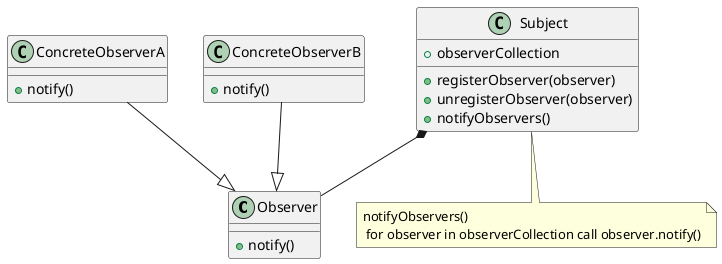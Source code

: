 @startuml

class Observer {
  + notify()
}

class ConcreteObserverA {
  + notify()
}

class ConcreteObserverB {
  + notify()
}

class Subject {
  + observerCollection
  + registerObserver(observer)
  + unregisterObserver(observer)
  + notifyObservers()
}

ConcreteObserverA --|> Observer
ConcreteObserverB --|> Observer
Subject *-- Observer

Note bottom of Subject: notifyObservers() \n for observer in observerCollection call observer.notify()

@enduml

